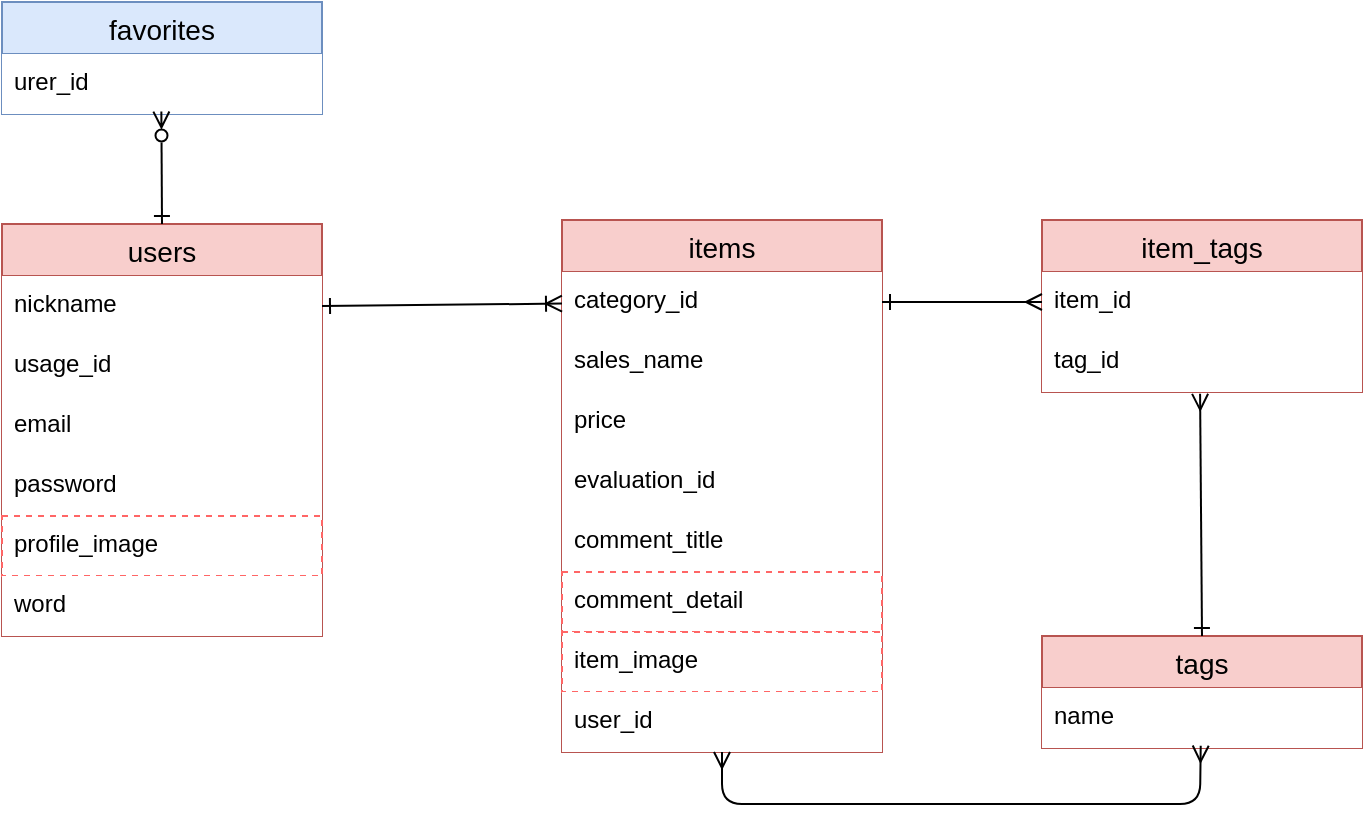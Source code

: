 <mxfile>
    <diagram id="6ad49CjvWEwk-GSk_Soj" name="ページ1">
        <mxGraphModel dx="1080" dy="576" grid="1" gridSize="10" guides="1" tooltips="1" connect="1" arrows="1" fold="1" page="1" pageScale="1" pageWidth="827" pageHeight="583" math="0" shadow="0">
            <root>
                <mxCell id="0"/>
                <mxCell id="1" parent="0"/>
                <mxCell id="9" value="items" style="swimlane;fontStyle=0;childLayout=stackLayout;horizontal=1;startSize=26;horizontalStack=0;resizeParent=1;resizeParentMax=0;resizeLast=0;collapsible=1;marginBottom=0;align=center;fontSize=14;labelBackgroundColor=none;fillColor=#f8cecc;strokeColor=#b85450;" parent="1" vertex="1">
                    <mxGeometry x="360" y="206" width="160" height="266" as="geometry"/>
                </mxCell>
                <mxCell id="12" value="category_id" style="text;strokeColor=none;fillColor=default;spacingLeft=4;spacingRight=4;overflow=hidden;rotatable=0;points=[[0,0.5],[1,0.5]];portConstraint=eastwest;fontSize=12;labelBackgroundColor=none;" parent="9" vertex="1">
                    <mxGeometry y="26" width="160" height="30" as="geometry"/>
                </mxCell>
                <mxCell id="10" value="sales_name" style="text;strokeColor=none;fillColor=default;spacingLeft=4;spacingRight=4;overflow=hidden;rotatable=0;points=[[0,0.5],[1,0.5]];portConstraint=eastwest;fontSize=12;labelBackgroundColor=none;" parent="9" vertex="1">
                    <mxGeometry y="56" width="160" height="30" as="geometry"/>
                </mxCell>
                <mxCell id="16" value="price" style="text;strokeColor=none;fillColor=default;spacingLeft=4;spacingRight=4;overflow=hidden;rotatable=0;points=[[0,0.5],[1,0.5]];portConstraint=eastwest;fontSize=12;labelBackgroundColor=none;" parent="9" vertex="1">
                    <mxGeometry y="86" width="160" height="30" as="geometry"/>
                </mxCell>
                <mxCell id="13" value="evaluation_id" style="text;strokeColor=none;fillColor=default;spacingLeft=4;spacingRight=4;overflow=hidden;rotatable=0;points=[[0,0.5],[1,0.5]];portConstraint=eastwest;fontSize=12;labelBackgroundColor=none;" parent="9" vertex="1">
                    <mxGeometry y="116" width="160" height="30" as="geometry"/>
                </mxCell>
                <mxCell id="14" value="comment_title" style="text;strokeColor=none;fillColor=default;spacingLeft=4;spacingRight=4;overflow=hidden;rotatable=0;points=[[0,0.5],[1,0.5]];portConstraint=eastwest;fontSize=12;labelBackgroundColor=none;" parent="9" vertex="1">
                    <mxGeometry y="146" width="160" height="30" as="geometry"/>
                </mxCell>
                <mxCell id="17" value="comment_detail" style="text;strokeColor=#FF6666;fillColor=default;spacingLeft=4;spacingRight=4;overflow=hidden;rotatable=0;points=[[0,0.5],[1,0.5]];portConstraint=eastwest;fontSize=12;labelBackgroundColor=none;dashed=1;" parent="9" vertex="1">
                    <mxGeometry y="176" width="160" height="30" as="geometry"/>
                </mxCell>
                <mxCell id="50" value="item_image" style="text;strokeColor=#FF6666;fillColor=default;spacingLeft=4;spacingRight=4;overflow=hidden;rotatable=0;points=[[0,0.5],[1,0.5]];portConstraint=eastwest;fontSize=12;labelBackgroundColor=none;dashed=1;" vertex="1" parent="9">
                    <mxGeometry y="206" width="160" height="30" as="geometry"/>
                </mxCell>
                <mxCell id="27" value="user_id" style="text;strokeColor=none;fillColor=default;spacingLeft=4;spacingRight=4;overflow=hidden;rotatable=0;points=[[0,0.5],[1,0.5]];portConstraint=eastwest;fontSize=12;labelBackgroundColor=none;dashed=1;" parent="9" vertex="1">
                    <mxGeometry y="236" width="160" height="30" as="geometry"/>
                </mxCell>
                <mxCell id="2" value="users" style="swimlane;fontStyle=0;childLayout=stackLayout;horizontal=1;startSize=26;horizontalStack=0;resizeParent=1;resizeParentMax=0;resizeLast=0;collapsible=1;marginBottom=0;align=center;fontSize=14;labelBackgroundColor=none;fillColor=#f8cecc;strokeColor=#b85450;" parent="1" vertex="1">
                    <mxGeometry x="80" y="208" width="160" height="206" as="geometry">
                        <mxRectangle x="220" y="130" width="60" height="26" as="alternateBounds"/>
                    </mxGeometry>
                </mxCell>
                <mxCell id="3" value="nickname" style="text;strokeColor=none;fillColor=default;spacingLeft=4;spacingRight=4;overflow=hidden;rotatable=0;points=[[0,0.5],[1,0.5]];portConstraint=eastwest;fontSize=12;" parent="2" vertex="1">
                    <mxGeometry y="26" width="160" height="30" as="geometry"/>
                </mxCell>
                <mxCell id="49" value="usage_id" style="text;strokeColor=none;fillColor=default;spacingLeft=4;spacingRight=4;overflow=hidden;rotatable=0;points=[[0,0.5],[1,0.5]];portConstraint=eastwest;fontSize=12;" parent="2" vertex="1">
                    <mxGeometry y="56" width="160" height="30" as="geometry"/>
                </mxCell>
                <mxCell id="4" value="email" style="text;strokeColor=none;fillColor=default;spacingLeft=4;spacingRight=4;overflow=hidden;rotatable=0;points=[[0,0.5],[1,0.5]];portConstraint=eastwest;fontSize=12;" parent="2" vertex="1">
                    <mxGeometry y="86" width="160" height="30" as="geometry"/>
                </mxCell>
                <mxCell id="5" value="password" style="text;strokeColor=none;fillColor=default;spacingLeft=4;spacingRight=4;overflow=hidden;rotatable=0;points=[[0,0.5],[1,0.5]];portConstraint=eastwest;fontSize=12;" parent="2" vertex="1">
                    <mxGeometry y="116" width="160" height="30" as="geometry"/>
                </mxCell>
                <mxCell id="6" value="profile_image" style="text;strokeColor=#FF6666;fillColor=default;spacingLeft=4;spacingRight=4;overflow=hidden;rotatable=0;points=[[0,0.5],[1,0.5]];portConstraint=eastwest;fontSize=12;dashed=1;strokeWidth=1;" parent="2" vertex="1">
                    <mxGeometry y="146" width="160" height="30" as="geometry"/>
                </mxCell>
                <mxCell id="8" value="word" style="text;strokeColor=none;fillColor=default;spacingLeft=4;spacingRight=4;overflow=hidden;rotatable=0;points=[[0,0.5],[1,0.5]];portConstraint=eastwest;fontSize=12;dashed=1;" parent="2" vertex="1">
                    <mxGeometry y="176" width="160" height="30" as="geometry"/>
                </mxCell>
                <mxCell id="19" value="favorites" style="swimlane;fontStyle=0;childLayout=stackLayout;horizontal=1;startSize=26;horizontalStack=0;resizeParent=1;resizeParentMax=0;resizeLast=0;collapsible=1;marginBottom=0;align=center;fontSize=14;labelBackgroundColor=none;strokeColor=#6c8ebf;strokeWidth=1;fillColor=#dae8fc;" parent="1" vertex="1">
                    <mxGeometry x="80" y="97" width="160" height="56" as="geometry"/>
                </mxCell>
                <mxCell id="20" value="urer_id" style="text;spacingLeft=4;spacingRight=4;overflow=hidden;rotatable=0;points=[[0,0.5],[1,0.5]];portConstraint=eastwest;fontSize=12;dashed=1;labelBackgroundColor=none;fillColor=default;" parent="19" vertex="1">
                    <mxGeometry y="26" width="160" height="30" as="geometry"/>
                </mxCell>
                <mxCell id="25" style="edgeStyle=none;html=1;exitX=1;exitY=0.5;exitDx=0;exitDy=0;startArrow=ERone;startFill=0;endArrow=ERoneToMany;endFill=0;" parent="1" source="3" edge="1">
                    <mxGeometry relative="1" as="geometry">
                        <mxPoint x="360" y="247.8" as="targetPoint"/>
                    </mxGeometry>
                </mxCell>
                <mxCell id="26" style="edgeStyle=none;html=1;startArrow=ERone;startFill=0;endArrow=ERzeroToMany;endFill=0;exitX=0.5;exitY=0;exitDx=0;exitDy=0;entryX=0.498;entryY=0.959;entryDx=0;entryDy=0;entryPerimeter=0;" parent="1" source="2" target="20" edge="1">
                    <mxGeometry relative="1" as="geometry">
                        <Array as="points"/>
                        <mxPoint x="170" y="398" as="sourcePoint"/>
                    </mxGeometry>
                </mxCell>
                <mxCell id="28" value="item_tags" style="swimlane;fontStyle=0;childLayout=stackLayout;horizontal=1;startSize=26;horizontalStack=0;resizeParent=1;resizeParentMax=0;resizeLast=0;collapsible=1;marginBottom=0;align=center;fontSize=14;labelBackgroundColor=none;fillColor=#f8cecc;strokeColor=#b85450;" parent="1" vertex="1">
                    <mxGeometry x="600" y="206" width="160" height="86" as="geometry">
                        <mxRectangle x="220" y="130" width="60" height="26" as="alternateBounds"/>
                    </mxGeometry>
                </mxCell>
                <mxCell id="29" value="item_id" style="text;strokeColor=none;fillColor=default;spacingLeft=4;spacingRight=4;overflow=hidden;rotatable=0;points=[[0,0.5],[1,0.5]];portConstraint=eastwest;fontSize=12;" parent="28" vertex="1">
                    <mxGeometry y="26" width="160" height="30" as="geometry"/>
                </mxCell>
                <mxCell id="30" value="tag_id" style="text;strokeColor=none;fillColor=default;spacingLeft=4;spacingRight=4;overflow=hidden;rotatable=0;points=[[0,0.5],[1,0.5]];portConstraint=eastwest;fontSize=12;" parent="28" vertex="1">
                    <mxGeometry y="56" width="160" height="30" as="geometry"/>
                </mxCell>
                <mxCell id="35" value="tags" style="swimlane;fontStyle=0;childLayout=stackLayout;horizontal=1;startSize=26;horizontalStack=0;resizeParent=1;resizeParentMax=0;resizeLast=0;collapsible=1;marginBottom=0;align=center;fontSize=14;labelBackgroundColor=none;fillColor=#f8cecc;strokeColor=#b85450;" parent="1" vertex="1">
                    <mxGeometry x="600" y="414" width="160" height="56" as="geometry">
                        <mxRectangle x="220" y="130" width="60" height="26" as="alternateBounds"/>
                    </mxGeometry>
                </mxCell>
                <mxCell id="36" value="name" style="text;strokeColor=none;fillColor=default;spacingLeft=4;spacingRight=4;overflow=hidden;rotatable=0;points=[[0,0.5],[1,0.5]];portConstraint=eastwest;fontSize=12;" parent="35" vertex="1">
                    <mxGeometry y="26" width="160" height="30" as="geometry"/>
                </mxCell>
                <mxCell id="42" style="edgeStyle=none;html=1;startArrow=ERone;startFill=0;endArrow=ERmany;endFill=0;entryX=0;entryY=0.5;entryDx=0;entryDy=0;exitX=1;exitY=0.5;exitDx=0;exitDy=0;" parent="1" source="12" target="29" edge="1">
                    <mxGeometry relative="1" as="geometry">
                        <mxPoint x="833" y="247" as="sourcePoint"/>
                        <mxPoint x="843" y="258.8" as="targetPoint"/>
                    </mxGeometry>
                </mxCell>
                <mxCell id="44" style="edgeStyle=none;html=1;startArrow=ERone;startFill=0;endArrow=ERmany;endFill=0;entryX=0.494;entryY=1.031;entryDx=0;entryDy=0;entryPerimeter=0;exitX=0.5;exitY=0;exitDx=0;exitDy=0;" parent="1" source="35" target="30" edge="1">
                    <mxGeometry relative="1" as="geometry">
                        <mxPoint x="723" y="345" as="sourcePoint"/>
                        <mxPoint x="873" y="335" as="targetPoint"/>
                    </mxGeometry>
                </mxCell>
                <mxCell id="48" style="edgeStyle=none;html=1;exitX=0.496;exitY=0.961;exitDx=0;exitDy=0;startArrow=ERmany;startFill=0;endArrow=ERmany;endFill=0;exitPerimeter=0;" parent="1" source="36" target="27" edge="1">
                    <mxGeometry relative="1" as="geometry">
                        <mxPoint x="547.0" y="281.0" as="sourcePoint"/>
                        <mxPoint x="460" y="468" as="targetPoint"/>
                        <Array as="points">
                            <mxPoint x="679" y="498"/>
                            <mxPoint x="440" y="498"/>
                        </Array>
                    </mxGeometry>
                </mxCell>
            </root>
        </mxGraphModel>
    </diagram>
</mxfile>